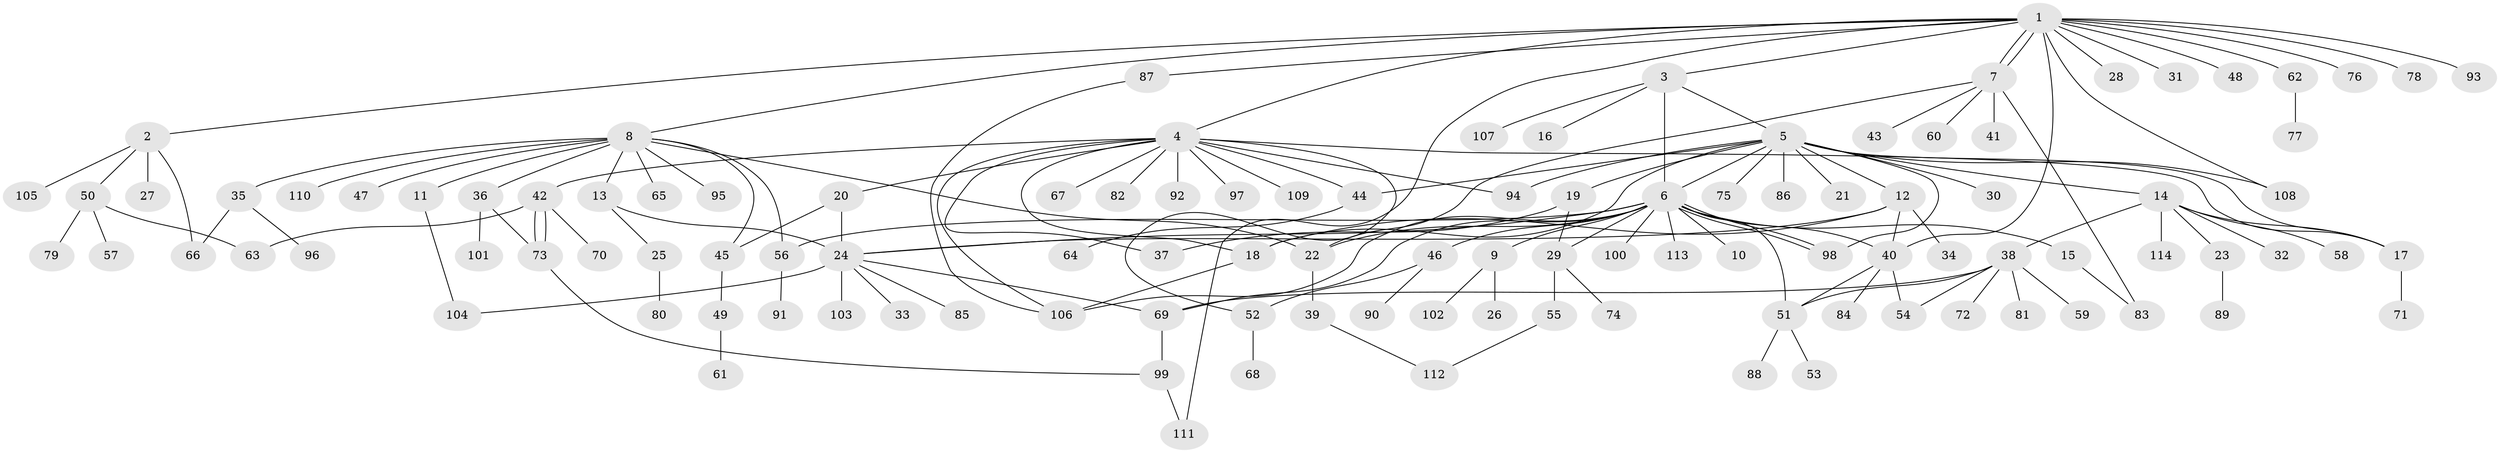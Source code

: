 // Generated by graph-tools (version 1.1) at 2025/14/03/09/25 04:14:43]
// undirected, 114 vertices, 153 edges
graph export_dot {
graph [start="1"]
  node [color=gray90,style=filled];
  1;
  2;
  3;
  4;
  5;
  6;
  7;
  8;
  9;
  10;
  11;
  12;
  13;
  14;
  15;
  16;
  17;
  18;
  19;
  20;
  21;
  22;
  23;
  24;
  25;
  26;
  27;
  28;
  29;
  30;
  31;
  32;
  33;
  34;
  35;
  36;
  37;
  38;
  39;
  40;
  41;
  42;
  43;
  44;
  45;
  46;
  47;
  48;
  49;
  50;
  51;
  52;
  53;
  54;
  55;
  56;
  57;
  58;
  59;
  60;
  61;
  62;
  63;
  64;
  65;
  66;
  67;
  68;
  69;
  70;
  71;
  72;
  73;
  74;
  75;
  76;
  77;
  78;
  79;
  80;
  81;
  82;
  83;
  84;
  85;
  86;
  87;
  88;
  89;
  90;
  91;
  92;
  93;
  94;
  95;
  96;
  97;
  98;
  99;
  100;
  101;
  102;
  103;
  104;
  105;
  106;
  107;
  108;
  109;
  110;
  111;
  112;
  113;
  114;
  1 -- 2;
  1 -- 3;
  1 -- 4;
  1 -- 7;
  1 -- 7;
  1 -- 8;
  1 -- 28;
  1 -- 31;
  1 -- 40;
  1 -- 48;
  1 -- 62;
  1 -- 76;
  1 -- 78;
  1 -- 87;
  1 -- 93;
  1 -- 108;
  1 -- 111;
  2 -- 27;
  2 -- 50;
  2 -- 66;
  2 -- 105;
  3 -- 5;
  3 -- 6;
  3 -- 16;
  3 -- 107;
  4 -- 17;
  4 -- 18;
  4 -- 20;
  4 -- 37;
  4 -- 42;
  4 -- 44;
  4 -- 52;
  4 -- 67;
  4 -- 82;
  4 -- 92;
  4 -- 94;
  4 -- 97;
  4 -- 106;
  4 -- 109;
  5 -- 6;
  5 -- 12;
  5 -- 14;
  5 -- 17;
  5 -- 18;
  5 -- 19;
  5 -- 21;
  5 -- 30;
  5 -- 44;
  5 -- 75;
  5 -- 86;
  5 -- 94;
  5 -- 98;
  5 -- 108;
  6 -- 9;
  6 -- 10;
  6 -- 15;
  6 -- 22;
  6 -- 24;
  6 -- 29;
  6 -- 40;
  6 -- 46;
  6 -- 51;
  6 -- 56;
  6 -- 69;
  6 -- 98;
  6 -- 98;
  6 -- 100;
  6 -- 106;
  6 -- 113;
  7 -- 22;
  7 -- 41;
  7 -- 43;
  7 -- 60;
  7 -- 83;
  8 -- 11;
  8 -- 13;
  8 -- 22;
  8 -- 35;
  8 -- 36;
  8 -- 45;
  8 -- 47;
  8 -- 56;
  8 -- 65;
  8 -- 95;
  8 -- 110;
  9 -- 26;
  9 -- 102;
  11 -- 104;
  12 -- 18;
  12 -- 24;
  12 -- 34;
  12 -- 40;
  13 -- 24;
  13 -- 25;
  14 -- 17;
  14 -- 23;
  14 -- 32;
  14 -- 38;
  14 -- 58;
  14 -- 114;
  15 -- 83;
  17 -- 71;
  18 -- 106;
  19 -- 29;
  19 -- 37;
  20 -- 24;
  20 -- 45;
  22 -- 39;
  23 -- 89;
  24 -- 33;
  24 -- 69;
  24 -- 85;
  24 -- 103;
  24 -- 104;
  25 -- 80;
  29 -- 55;
  29 -- 74;
  35 -- 66;
  35 -- 96;
  36 -- 73;
  36 -- 101;
  38 -- 51;
  38 -- 54;
  38 -- 59;
  38 -- 69;
  38 -- 72;
  38 -- 81;
  39 -- 112;
  40 -- 51;
  40 -- 54;
  40 -- 84;
  42 -- 63;
  42 -- 70;
  42 -- 73;
  42 -- 73;
  44 -- 64;
  45 -- 49;
  46 -- 52;
  46 -- 90;
  49 -- 61;
  50 -- 57;
  50 -- 63;
  50 -- 79;
  51 -- 53;
  51 -- 88;
  52 -- 68;
  55 -- 112;
  56 -- 91;
  62 -- 77;
  69 -- 99;
  73 -- 99;
  87 -- 106;
  99 -- 111;
}
